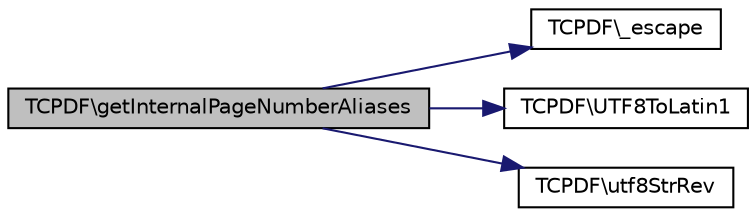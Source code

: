 digraph G
{
  edge [fontname="Helvetica",fontsize="10",labelfontname="Helvetica",labelfontsize="10"];
  node [fontname="Helvetica",fontsize="10",shape=record];
  rankdir="LR";
  Node1 [label="TCPDF\\getInternalPageNumberAliases",height=0.2,width=0.4,color="black", fillcolor="grey75", style="filled" fontcolor="black"];
  Node1 -> Node2 [color="midnightblue",fontsize="10",style="solid",fontname="Helvetica"];
  Node2 [label="TCPDF\\_escape",height=0.2,width=0.4,color="black", fillcolor="white", style="filled",URL="$classTCPDF.html#a9d85fe0d8460a71cb28cc679faf57ecf",tooltip="Add &quot;\&quot; before &quot;\&quot;, &quot;(&quot; and &quot;)&quot;."];
  Node1 -> Node3 [color="midnightblue",fontsize="10",style="solid",fontname="Helvetica"];
  Node3 [label="TCPDF\\UTF8ToLatin1",height=0.2,width=0.4,color="black", fillcolor="white", style="filled",URL="$classTCPDF.html#a60c04a399d19927e7a3ee249694aaa62",tooltip="Converts UTF-8 strings to Latin1 when using the standard 14 core fonts."];
  Node1 -> Node4 [color="midnightblue",fontsize="10",style="solid",fontname="Helvetica"];
  Node4 [label="TCPDF\\utf8StrRev",height=0.2,width=0.4,color="black", fillcolor="white", style="filled",URL="$classTCPDF.html#a49060c1c6d0b49446e2cc1dd39f5734e",tooltip="Reverse the RLT substrings using the Bidirectional Algorithm (http://unicode.org/reports/tr9/)."];
}
